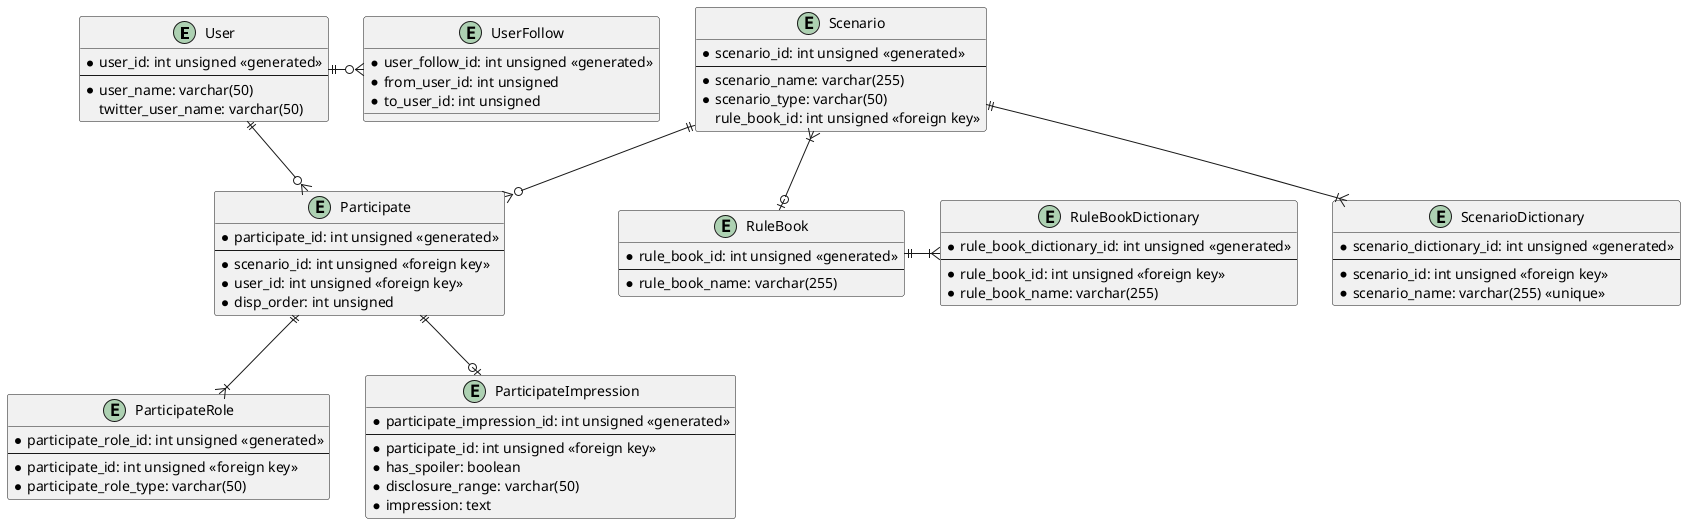 @startuml
'https://plantuml.com/class-diagram

entity User {
    * user_id: int unsigned <<generated>>
    --
    * user_name: varchar(50)
    twitter_user_name: varchar(50)
}

entity UserFollow {
    * user_follow_id: int unsigned <<generated>>
    * from_user_id: int unsigned
    * to_user_id: int unsigned
}

User ||-o{ UserFollow

entity RuleBook {
    * rule_book_id: int unsigned <<generated>>
    --
    * rule_book_name: varchar(255)
}

entity RuleBookDictionary {
    * rule_book_dictionary_id: int unsigned <<generated>>
    --
    * rule_book_id: int unsigned <<foreign key>>
    * rule_book_name: varchar(255)
}

RuleBook ||-|{ RuleBookDictionary

entity Scenario {
    * scenario_id: int unsigned <<generated>>
    --
    * scenario_name: varchar(255)
    * scenario_type: varchar(50)
    rule_book_id: int unsigned <<foreign key>>
}

entity ScenarioDictionary {
    * scenario_dictionary_id: int unsigned <<generated>>
    --
    * scenario_id: int unsigned <<foreign key>>
    * scenario_name: varchar(255) <<unique>>
}

Scenario ||--|{ ScenarioDictionary
Scenario }|--o| RuleBook

entity Participate {
    * participate_id: int unsigned <<generated>>
    --
    * scenario_id: int unsigned <<foreign key>>
    * user_id: int unsigned <<foreign key>>
    * disp_order: int unsigned
}

User ||--o{ Participate
Scenario ||--o{ Participate

entity ParticipateRole {
    * participate_role_id: int unsigned <<generated>>
    --
    * participate_id: int unsigned <<foreign key>>
    * participate_role_type: varchar(50)
}

Participate ||--|{ ParticipateRole

entity ParticipateImpression {
	* participate_impression_id: int unsigned <<generated>>
	--
	* participate_id: int unsigned <<foreign key>>
	* has_spoiler: boolean
	* disclosure_range: varchar(50)
	* impression: text
}

Participate ||--o| ParticipateImpression
@enduml
